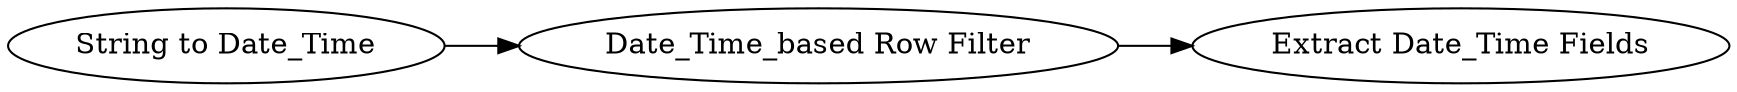 digraph {
	2 -> 4
	4 -> 349
	349 [label="Extract Date_Time Fields"]
	4 [label="Date_Time_based Row Filter"]
	2 [label="String to Date_Time"]
	rankdir=LR
}
